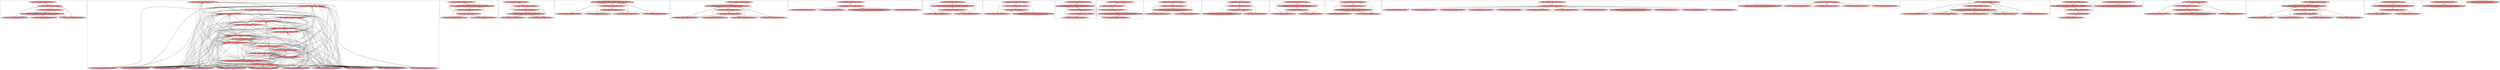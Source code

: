 
digraph G {



node1397->node1394 [ ]
node1289->node1290 [ ]
node1290->node1295 [ ]
node1290->node1281 [ ]
node1281->node1290 [ ]
node1297->node1278 [ ]
node1436->node1437 [ ]
node1292->node1278 [ ]
node1377->node1380 [ ]
node1380->node1377 [ ]
node1285->node1298 [ ]
node1324->node1322 [ ]
node1300->node1277 [ ]
node1380->node1382 [ ]
node1358->node1363 [ ]
node1286->node1297 [ ]
node1290->node1287 [ ]
node1275->node1290 [ ]
node1381->node1379 [ ]
node1276->node1297 [ ]
node1297->node1276 [ ]
node1326->node1324 [ ]
node1309->node1314 [ ]
node1324->node1326 [ ]
node1322->node1325 [ ]
node1325->node1322 [ ]
node1394->node1393 [ ]
node1393->node1394 [ ]
node1275->node1300 [ ]
node1287->node1285 [ ]
node1437->node1436 [ ]
node1294->node1286 [ ]
node1294->node1301 [ ]
node1278->node1294 [ ]
node1294->node1278 [ ]
node1404->node1402 [ ]
node1277->node1300 [ ]
node1294->node1289 [ ]
node1276->node1294 [ ]
node1294->node1276 [ ]
node1290->node1289 [ ]
node1290->node1291 [ ]
node1277->node1294 [ ]
node1294->node1277 [ ]
node1294->node1288 [ ]
node1288->node1294 [ ]
node1283->node1297 [ ]
node1297->node1283 [ ]
node1292->node1283 [ ]
node1283->node1294 [ ]
node1322->node1324 [ ]
node1390->node1389 [ ]
node1342->node1344 [ ]
node1314->node1309 [ ]
node1367->node1369 [ ]
node1288->node1290 [ ]
node1392->node1389 [ ]
node1429->node1427 [ ]
node1288->node1285 [ ]
node1295->node1294 [ ]
node1285->node1280 [ ]
node1382->node1380 [ ]
node1285->node1274 [ ]
node1297->node1289 [ ]
node1398->node1395 [ ]
node1291->node1302 [ ]
node1285->node1286 [ ]
node1286->node1285 [ ]
node1284->node1285 [ ]
node1294->node1299 [ ]
node1294->node1295 [ ]
node1301->node1302 [ ]
node1275->node1294 [ ]
node1301->node1293 [ ]
node1297->node1287 [ ]
node1274->node1296 [ ]
node1287->node1293 [ ]
node1379->node1381 [ ]
node1284->node1302 [ ]
node1376->node1372 [ ]
node1302->node1281 [ ]
node1402->node1404 [ ]
node1302->node1298 [ ]
node1292->node1277 [ ]
node1293->node1275 [ ]
node1362->node1363 [ ]
node1363->node1362 [ ]
node1400->node1404 [ ]
node1287->node1300 [ ]
node1316->node1317 [ ]
node1317->node1316 [ ]
node1275->node1302 [ ]
node1302->node1288 [ ]
node1302->node1279 [ ]
node1300->node1275 [ ]
node1279->node1302 [ ]
node1321->node1324 [ ]
node1427->node1429 [ ]
node1381->node1378 [ ]
node1396->node1394 [ ]
node1279->node1293 [ ]
node1294->node1274 [ ]
node1285->node1278 [ ]
node1399->node1398 [ ]
node1336->node1337 [ ]
node1337->node1336 [ ]
node1343->node1341 [ ]
node1294->node1281 [ ]
node1413->node1418 [ ]
node1280->node1296 [ ]
node1299->node1290 [ ]
node1335->node1338 [ ]
node1308->node1307 [ ]
node1283->node1290 [ ]
node1287->node1296 [ ]
node1301->node1290 [ ]
node1329->node1333 [ ]
node1329->node1328 [ ]
node1302->node1274 [ ]
node1293->node1274 [ ]
node1302->node1282 [ ]
node1359->node1363 [ ]
node1274->node1302 [ ]
node1386->node1385 [ ]
node1294->node1284 [ ]
node1385->node1386 [ ]
node1369->node1371 [ ]
node1294->node1282 [ ]
node1277->node1302 [ ]
node1338->node1337 [ ]
node1329->node1334 [ ]
node1334->node1329 [ ]
node1308->node1305 [ ]
node1286->node1302 [ ]
node1282->node1300 [ ]
node1290->node1301 [ ]
node1394->node1395 [ ]
node1293->node1280 [ ]
node1280->node1293 [ ]
node1296->node1283 [ ]
node1295->node1290 [ ]
node1415->node1418 [ ]
node1277->node1296 [ ]
node1296->node1277 [ ]
node1276->node1302 [ ]
node1289->node1302 [ ]
node1373->node1374 [ ]
node1374->node1373 [ ]
node1314->node1311 [ ]
node1293->node1287 [ ]
node1276->node1285 [ ]
node1311->node1314 [ ]
node1398->node1399 [ ]
node1375->node1373 [ ]
node1320->node1324 [ ]
node1324->node1320 [ ]
node1284->node1290 [ ]
node1388->node1392 [ ]
node1392->node1388 [ ]
node1302->node1280 [ ]
node1295->node1302 [ ]
node1376->node1375 [ ]
node1278->node1297 [ ]
node1324->node1321 [ ]
node1339->node1338 [ ]
node1338->node1339 [ ]
node1377->node1381 [ ]
node1310->node1314 [ ]
node1314->node1313 [ ]
node1298->node1302 [ ]
node1313->node1314 [ ]
node1321->node1325 [ ]
node1325->node1321 [ ]
node1418->node1425 [ ]
node1302->node1284 [ ]
node1287->node1294 [ ]
node1294->node1287 [ ]
node1388->node1390 [ ]
node1283->node1296 [ ]
node1278->node1302 [ ]
node1302->node1278 [ ]
node1294->node1291 [ ]
node1274->node1290 [ ]
node1285->node1299 [ ]
node1286->node1290 [ ]
node1290->node1282 [ ]
node1290->node1298 [ ]
node1293->node1278 [ ]
node1390->node1388 [ ]
node1276->node1292 [ ]
node1365->node1366 [ ]
node1389->node1390 [ ]
node1275->node1296 [ ]
node1296->node1275 [ ]
node1344->node1342 [ ]
node1336->node1335 [ ]
node1304->node1308 [ ]
node1281->node1294 [ ]
node1308->node1304 [ ]
node1279->node1297 [ ]
node1382->node1381 [ ]
node1297->node1279 [ ]
node1296->node1274 [ ]
node1298->node1296 [ ]
node1296->node1301 [ ]
node1301->node1296 [ ]
node1360->node1364 [ ]
node1287->node1302 [ ]
node1332->node1329 [ ]
node1289->node1294 [ ]
node1293->node1291 [ ]
node1291->node1293 [ ]
node1280->node1285 [ ]
node1278->node1296 [ ]
node1296->node1278 [ ]
node1371->node1369 [ ]
node1280->node1290 [ ]
node1438->node1435 [ ]
node1394->node1399 [ ]
node1274->node1294 [ ]
node1324->node1323 [ ]
node1298->node1300 [ ]
node1297->node1298 [ ]
node1281->node1292 [ ]
node1285->node1276 [ ]
node1274->node1297 [ ]
node1351->node1346 [ ]
node1302->node1301 [ ]
node1418->node1416 [ ]
node1393->node1398 [ ]
node1296->node1284 [ ]
node1281->node1302 [ ]
node1346->node1351 [ ]
node1330->node1329 [ ]
node1279->node1292 [ ]
node1275->node1292 [ ]
node1284->node1292 [ ]
node1405->node1409 [ ]
node1409->node1412 [ ]
node1290->node1280 [ ]
node1292->node1299 [ ]
node1294->node1280 [ ]
node1283->node1292 [ ]
node1279->node1285 [ ]
node1292->node1291 [ ]
node1408->node1407 [ ]
node1299->node1294 [ ]
node1288->node1302 [ ]
node1300->node1276 [ ]
node1299->node1292 [ ]
node1356->node1354 [ ]
node1292->node1289 [ ]
node1287->node1290 [ ]
node1363->node1361 [ ]
node1296->node1279 [ ]
node1308->node1306 [ ]
node1274->node1292 [ ]
node1297->node1275 [ ]
node1292->node1282 [ ]
node1282->node1292 [ ]
node1391->node1390 [ ]
node1280->node1292 [ ]
node1292->node1288 [ ]
node1288->node1292 [ ]
node1300->node1282 [ ]
node1331->node1330 [ ]
node1293->node1289 [ ]
node1300->node1280 [ ]
node1331->node1328 [ ]
node1375->node1376 [ ]
node1372->node1373 [ ]
node1406->node1409 [ ]
node1285->node1275 [ ]
node1292->node1276 [ ]
node1364->node1358 [ ]
node1292->node1274 [ ]
node1290->node1299 [ ]
node1292->node1284 [ ]
node1366->node1365 [ ]
node1364->node1357 [ ]
node1283->node1302 [ ]
node1298->node1292 [ ]
node1289->node1297 [ ]
node1300->node1284 [ ]
node1278->node1293 [ ]
node1408->node1412 [ ]
node1407->node1408 [ ]
node1279->node1294 [ ]
node1296->node1291 [ ]
node1408->node1411 [ ]
node1363->node1359 [ ]
node1410->node1408 [ ]
node1408->node1405 [ ]
node1408->node1406 [ ]
node1295->node1285 [ ]
node1423->node1418 [ ]
node1406->node1408 [ ]
node1282->node1290 [ ]
node1315->node1316 [ ]
node1290->node1283 [ ]
node1412->node1409 [ ]
node1289->node1300 [ ]
node1299->node1285 [ ]
node1289->node1293 [ ]
node1281->node1297 [ ]
node1394->node1397 [ ]
node1389->node1392 [ ]
node1372->node1376 [ ]
node1364->node1362 [ ]
node1431->node1430 [ ]
node1286->node1293 [ ]
node1290->node1288 [ ]
node1339->node1336 [ ]
node1277->node1285 [ ]
node1384->node1383 [ ]
node1323->node1324 [ ]
node1344->node1345 [ ]
node1432->node1433 [ ]
node1291->node1300 [ ]
node1314->node1310 [ ]
node1284->node1300 [ ]
node1390->node1391 [ ]
node1297->node1282 [ ]
node1381->node1382 [ ]
node1300->node1298 [ ]
node1409->node1411 [ ]
node1425->node1418 [ ]
node1300->node1289 [ ]
node1277->node1297 [ ]
node1295->node1300 [ ]
node1363->node1358 [ ]
node1348->node1349 [ ]
node1285->node1288 [ ]
node1291->node1294 [ ]
node1398->node1393 [ ]
node1401->node1403 [ ]
node1290->node1284 [ ]
node1357->node1364 [ ]
node1295->node1296 [ ]
node1285->node1295 [ ]
node1297->node1281 [ ]
node1291->node1290 [ ]
node1368->node1370 [ ]
node1435->node1437 [ ]
node1363->node1357 [ ]
node1301->node1294 [ ]
node1331->node1327 [ ]
node1395->node1394 [ ]
node1328->node1329 [ ]
node1291->node1297 [ ]
node1334->node1331 [ ]
node1290->node1274 [ ]
node1341->node1343 [ ]
node1331->node1334 [ ]
node1307->node1308 [ ]
node1318->node1319 [ ]
node1411->node1408 [ ]
node1280->node1302 [ ]
node1296->node1298 [ ]
node1280->node1300 [ ]
node1294->node1283 [ ]
node1292->node1281 [ ]
node1289->node1285 [ ]
node1352->node1353 [ ]
node1352->node1356 [ ]
node1403->node1402 [ ]
node1283->node1285 [ ]
node1400->node1403 [ ]
node1356->node1352 [ ]
node1439->node1437 [ ]
node1293->node1276 [ ]
node1369->node1368 [ ]
node1293->node1301 [ ]
node1438->node1436 [ ]
node1385->node1387 [ ]
node1404->node1401 [ ]
node1298->node1290 [ ]
node1294->node1298 [ ]
node1302->node1289 [ ]
node1437->node1435 [ ]
node1418->node1415 [ ]
node1276->node1300 [ ]
node1350->node1348 [ ]
node1300->node1291 [ ]
node1292->node1301 [ ]
node1293->node1279 [ ]
node1376->node1374 [ ]
node1367->node1370 [ ]
node1333->node1329 [ ]
node1291->node1292 [ ]
node1293->node1288 [ ]
node1286->node1294 [ ]
node1278->node1285 [ ]
node1363->node1360 [ ]
node1338->node1335 [ ]
node1299->node1300 [ ]
node1282->node1297 [ ]
node1437->node1439 [ ]
node1409->node1405 [ ]
node1301->node1300 [ ]
node1281->node1296 [ ]
node1371->node1370 [ ]
node1300->node1281 [ ]
node1279->node1300 [ ]
node1285->node1301 [ ]
node1370->node1367 [ ]
node1402->node1403 [ ]
node1370->node1371 [ ]
node1297->node1291 [ ]
node1302->node1276 [ ]
node1418->node1420 [ ]
node1403->node1401 [ ]
node1401->node1404 [ ]
node1290->node1275 [ ]
node1325->node1326 [ ]
node1297->node1288 [ ]
node1436->node1438 [ ]
node1275->node1297 [ ]
node1345->node1344 [ ]
node1298->node1294 [ ]
node1302->node1295 [ ]
node1349->node1351 [ ]
node1292->node1286 [ ]
node1411->node1409 [ ]
node1326->node1325 [ ]
node1287->node1292 [ ]
node1335->node1336 [ ]
node1331->node1333 [ ]
node1418->node1413 [ ]
node1291->node1296 [ ]
node1409->node1410 [ ]
node1433->node1432 [ ]
node1435->node1438 [ ]
node1327->node1331 [ ]
node1381->node1377 [ ]
node1274->node1285 [ ]
node1412->node1408 [ ]
node1387->node1385 [ ]
node1294->node1275 [ ]
node1288->node1300 [ ]
node1379->node1380 [ ]
node1316->node1315 [ ]
node1283->node1293 [ ]
node1434->node1438 [ ]
node1292->node1295 [ ]
node1380->node1378 [ ]
node1373->node1375 [ ]
node1281->node1300 [ ]
node1391->node1392 [ ]
node1297->node1284 [ ]
node1329->node1332 [ ]
node1438->node1434 [ ]
node1292->node1280 [ ]
node1410->node1409 [ ]
node1291->node1285 [ ]
node1305->node1308 [ ]
node1347->node1348 [ ]
node1351->node1349 [ ]
node1358->node1364 [ ]
node1438->node1439 [ ]
node1275->node1293 [ ]
node1295->node1292 [ ]
node1293->node1286 [ ]
node1418->node1422 [ ]
node1293->node1281 [ ]
node1288->node1297 [ ]
node1317->node1319 [ ]
node1353->node1355 [ ]
node1437->node1434 [ ]
node1280->node1297 [ ]
node1348->node1346 [ ]
node1289->node1292 [ ]
node1285->node1284 [ ]
node1348->node1347 [ ]
node1302->node1286 [ ]
node1325->node1320 [ ]
node1296->node1295 [ ]
node1360->node1363 [ ]
node1407->node1409 [ ]
node1297->node1280 [ ]
node1297->node1274 [ ]
node1408->node1410 [ ]
node1297->node1299 [ ]
node1300->node1287 [ ]
node1292->node1298 [ ]
node1302->node1275 [ ]
node1300->node1288 [ ]
node1354->node1356 [ ]
node1302->node1287 [ ]
node1331->node1332 [ ]
node1296->node1287 [ ]
node1345->node1343 [ ]
node1369->node1367 [ ]
node1299->node1297 [ ]
node1385->node1383 [ ]
node1284->node1294 [ ]
node1348->node1350 [ ]
node1312->node1314 [ ]
node1357->node1363 [ ]
node1290->node1276 [ ]
node1420->node1418 [ ]
node1320->node1325 [ ]
node1300->node1299 [ ]
node1346->node1348 [ ]
node1409->node1406 [ ]
node1350->node1351 [ ]
node1285->node1283 [ ]
node1361->node1363 [ ]
node1279->node1296 [ ]
node1297->node1301 [ ]
node1292->node1287 [ ]
node1285->node1287 [ ]
node1323->node1325 [ ]
node1295->node1293 [ ]
node1325->node1323 [ ]
node1281->node1285 [ ]
node1351->node1347 [ ]
node1341->node1344 [ ]
node1293->node1284 [ ]
node1303->node1308 [ ]
node1398->node1396 [ ]
node1430->node1428 [ ]
node1285->node1281 [ ]
node1396->node1398 [ ]
node1300->node1279 [ ]
node1297->node1295 [ ]
node1300->node1286 [ ]
node1300->node1278 [ ]
node1351->node1350 [ ]
node1328->node1331 [ ]
node1306->node1308 [ ]
node1364->node1360 [ ]
node1434->node1437 [ ]
node1332->node1331 [ ]
node1279->node1290 [ ]
node1285->node1279 [ ]
node1277->node1290 [ ]
node1290->node1279 [ ]
node1344->node1341 [ ]
node1275->node1285 [ ]
node1318->node1316 [ ]
node1299->node1302 [ ]
node1292->node1275 [ ]
node1308->node1303 [ ]
node1286->node1292 [ ]
node1329->node1327 [ ]
node1282->node1302 [ ]
node1276->node1290 [ ]
node1364->node1359 [ ]
node1431->node1429 [ ]
node1296->node1281 [ ]
node1417->node1418 [ ]
node1359->node1364 [ ]
node1429->node1431 [ ]
node1319->node1318 [ ]
node1290->node1277 [ ]
node1298->node1285 [ ]
node1277->node1293 [ ]
node1380->node1379 [ ]
node1293->node1277 [ ]
node1418->node1417 [ ]
node1281->node1293 [ ]
node1356->node1355 [ ]
node1319->node1317 [ ]
node1430->node1427 [ ]
node1284->node1293 [ ]
node1384->node1386 [ ]
node1287->node1297 [ ]
node1427->node1430 [ ]
node1296->node1299 [ ]
node1430->node1431 [ ]
node1336->node1339 [ ]
node1293->node1299 [ ]
node1386->node1384 [ ]
node1329->node1330 [ ]
node1302->node1299 [ ]
node1330->node1331 [ ]
node1353->node1352 [ ]
node1397->node1398 [ ]
node1288->node1293 [ ]
node1439->node1438 [ ]
node1296->node1276 [ ]
node1278->node1292 [ ]
node1299->node1293 [ ]
node1342->node1343 [ ]
node1337->node1338 [ ]
node1343->node1342 [ ]
node1293->node1295 [ ]
node1289->node1296 [ ]
node1296->node1280 [ ]
node1296->node1289 [ ]
node1274->node1293 [ ]
node1298->node1297 [ ]
node1282->node1293 [ ]
node1295->node1297 [ ]
node1293->node1282 [ ]
node1299->node1296 [ ]
node1298->node1293 [ ]
node1278->node1300 [ ]
node1361->node1364 [ ]
node1418->node1426 [ ]
node1293->node1298 [ ]
node1378->node1380 [ ]
node1428->node1429 [ ]
node1416->node1418 [ ]
node1429->node1428 [ ]
node1421->node1418 [ ]
node1286->node1300 [ ]
node1301->node1297 [ ]
node1293->node1283 [ ]
node1294->node1279 [ ]
node1297->node1286 [ ]
node1355->node1353 [ ]
node1286->node1296 [ ]
node1282->node1294 [ ]
node1362->node1364 [ ]
node1370->node1368 [ ]
node1353->node1354 [ ]
node1333->node1331 [ ]
node1354->node1353 [ ]
node1409->node1407 [ ]
node1355->node1356 [ ]
node1373->node1372 [ ]
node1364->node1361 [ ]
node1277->node1292 [ ]
node1347->node1351 [ ]
node1392->node1391 [ ]
node1428->node1430 [ ]
node1301->node1285 [ ]
node1395->node1398 [ ]
node1426->node1418 [ ]
node1300->node1301 [ ]
node1288->node1296 [ ]
node1280->node1294 [ ]
node1383->node1385 [ ]
node1296->node1288 [ ]
node1276->node1293 [ ]
node1419->node1418 [ ]
node1300->node1295 [ ]
node1418->node1419 [ ]
node1349->node1348 [ ]
node1383->node1384 [ ]
node1274->node1300 [ ]
node1418->node1421 [ ]
node1404->node1400 [ ]
node1414->node1418 [ ]
node1418->node1414 [ ]
node1278->node1290 [ ]
node1290->node1278 [ ]
node1302->node1291 [ ]
node1387->node1384 [ ]
node1384->node1387 [ ]
node1399->node1394 [ ]
node1343->node1345 [ ]
node1418->node1423 [ ]
node1422->node1418 [ ]
node1403->node1400 [ ]
node1424->node1418 [ ]
node1297->node1277 [ ]
node1398->node1397 [ ]
node1405->node1408 [ ]
node1418->node1424 [ ]
node1290->node1286 [ ]
node1368->node1369 [ ]
node1292->node1279 [ ]
node1285->node1291 [ ]
node1374->node1376 [ ]
node1285->node1277 [ ]
node1302->node1277 [ ]
node1282->node1285 [ ]
node1296->node1286 [ ]
node1394->node1396 [ ]
node1316->node1318 [ ]
node1284->node1296 [ ]
node1285->node1282 [ ]
node1296->node1282 [ ]
node1327->node1329 [ ]
node1300->node1283 [ ]
node1283->node1300 [ ]
node1378->node1381 [ ]
node1284->node1297 [ ]
node1276->node1296 [ ]
node1314->node1312 [ ]
node1300->node1274 [ ]
node1282->node1296 [ ]
node1302->node1283 [ ]
node1319->node1315 [ ]
node1285->node1289 [ ]
node1301->node1292 [ ]
node1315->node1319 [ ]


subgraph cluster24 {


node1439 [fillcolor=lightcoral,label="[173/182]  %88 = load i32, i32* %i142, align 4, !dbg !1574",shape=ellipse,style=filled ]
node1438 [fillcolor=lightcoral,label="[174/181]  store i32 0, i32* %i142, align 4, !dbg !1566",shape=ellipse,style=filled ]
node1437 [penwidth=3.0,fontsize=20,fillcolor=lightcoral,label="[172/183]  store i32 %inc156, i32* %i142, align 4, !dbg !1582",shape=ellipse,style=filled ]
node1436 [fillcolor=lightcoral,label="[177/178]  %92 = load i32, i32* %i142, align 4, !dbg !1577",shape=ellipse,style=filled ]
node1434 [fillcolor=lightcoral,label="[179/180]  %95 = load i32, i32* %i142, align 4, !dbg !1582",shape=ellipse,style=filled ]
node1435 [fillcolor=lightcoral,label="[175/176]  %86 = load i32, i32* %i142, align 4, !dbg !1568",shape=ellipse,style=filled ]



}

subgraph cluster22 {


node1431 [fillcolor=lightcoral,label="[249/256]  %22 = load i32, i32* %i28, align 4, !dbg !1398",shape=ellipse,style=filled ]
node1430 [penwidth=3.0,fontsize=20,fillcolor=lightcoral,label="[248/257]  store i32 0, i32* %i28, align 4, !dbg !1379",shape=ellipse,style=filled ]
node1429 [fillcolor=lightcoral,label="[250/255]  store i32 %inc44, i32* %i28, align 4, !dbg !1407",shape=ellipse,style=filled ]
node1427 [fillcolor=lightcoral,label="[253/254]  %26 = load i32, i32* %i28, align 4, !dbg !1407",shape=ellipse,style=filled ]
node1428 [fillcolor=lightcoral,label="[251/252]  %19 = load i32, i32* %i28, align 4, !dbg !1381",shape=ellipse,style=filled ]



}

subgraph cluster20 {


node1412 [fillcolor=lightcoral,label="[203/204]  %63 = load i32, i32* %j109, align 4, !dbg !1520",shape=ellipse,style=filled ]
node1411 [fillcolor=lightcoral,label="[207/208]  %77 = load i32, i32* %j109, align 4, !dbg !1536",shape=ellipse,style=filled ]
node1406 [fillcolor=lightcoral,label="[209/210]  %83 = load i32, i32* %j109, align 4, !dbg !1546",shape=ellipse,style=filled ]
node1405 [fillcolor=lightcoral,label="[211/212]  %82 = load i32, i32* %j109, align 4, !dbg !1541",shape=ellipse,style=filled ]
node1408 [fillcolor=lightcoral,label="[202/213]  store i32 0, i32* %j109, align 4, !dbg !1518",shape=ellipse,style=filled ]
node1407 [fillcolor=lightcoral,label="[201/214]  %67 = load i32, i32* %j109, align 4, !dbg !1527",shape=ellipse,style=filled ]
node1409 [penwidth=3.0,fontsize=20,fillcolor=lightcoral,label="[200/215]  store i32 %inc133, i32* %j109, align 4, !dbg !1546",shape=ellipse,style=filled ]
node1410 [fillcolor=lightcoral,label="[205/206]  %72 = load i32, i32* %j109, align 4, !dbg !1531",shape=ellipse,style=filled ]



}

subgraph cluster18 {


node1399 [fillcolor=lightcoral,label="[227/228]  %35 = load i32, i32* %i66, align 4, !dbg !1449",shape=ellipse,style=filled ]
node1395 [fillcolor=lightcoral,label="[221/232]  %39 = load i32, i32* %i66, align 4, !dbg !1473",shape=ellipse,style=filled ]
node1393 [fillcolor=lightcoral,label="[229/230]  %59 = load i32, i32* %i66, align 4, !dbg !1498",shape=ellipse,style=filled ]
node1394 [fillcolor=lightcoral,label="[222/231]  store i32 0, i32* %i66, align 4, !dbg !1447",shape=ellipse,style=filled ]
node1396 [fillcolor=lightcoral,label="[223/224]  %49 = load i32, i32* %i66, align 4, !dbg !1480",shape=ellipse,style=filled ]
node1397 [fillcolor=lightcoral,label="[225/226]  %54 = load i32, i32* %i66, align 4, !dbg !1489",shape=ellipse,style=filled ]
node1398 [penwidth=3.0,fontsize=20,fillcolor=lightcoral,label="[220/233]  store i32 %inc100, i32* %i66, align 4, !dbg !1498",shape=ellipse,style=filled ]



}

subgraph cluster16 {


node1387 [fillcolor=lightcoral,label="[1/8]  %121 = load i32, i32* %i203, align 4, !dbg !1664",shape=ellipse,style=filled ]
node1386 [fillcolor=lightcoral,label="[3/4]  %119 = load i32, i32* %i203, align 4, !dbg !1658",shape=ellipse,style=filled ]
node1383 [fillcolor=lightcoral,label="[5/6]  %124 = load i32, i32* %i203, align 4, !dbg !1667",shape=ellipse,style=filled ]
node1385 [penwidth=3.0,fontsize=20,fillcolor=lightcoral,label="[0/9]  store i32 %inc213, i32* %i203, align 4, !dbg !1667",shape=ellipse,style=filled ]
node1384 [fillcolor=lightcoral,label="[2/7]  store i32 0, i32* %i203, align 4, !dbg !1656",shape=ellipse,style=filled ]



}

subgraph cluster17 {


node1392 [fillcolor=lightcoral,label="[301/308]  store i32 0, i32* %i46, align 4, !dbg !1413",shape=ellipse,style=filled ]
node1391 [penwidth=3.0,fontsize=20,fillcolor=lightcoral,label="[300/309]  %34 = load i32, i32* %i46, align 4, !dbg !1441",shape=ellipse,style=filled ]
node1390 [fillcolor=lightcoral,label="[303/306]  store i32 %inc64, i32* %i46, align 4, !dbg !1441",shape=ellipse,style=filled ]
node1388 [fillcolor=lightcoral,label="[304/305]  %27 = load i32, i32* %i46, align 4, !dbg !1415",shape=ellipse,style=filled ]
node1389 [fillcolor=lightcoral,label="[302/307]  %30 = load i32, i32* %i46, align 4, !dbg !1432",shape=ellipse,style=filled ]



}

subgraph cluster4 {


node1326 [fillcolor=lightcoral,label="[241/242]  %36 = load i32, i32* %j70, align 4, !dbg !1458",shape=ellipse,style=filled ]
node1321 [fillcolor=lightcoral,label="[235/246]  %46 = load i32, i32* %j70, align 4, !dbg !1477",shape=ellipse,style=filled ]
node1320 [fillcolor=lightcoral,label="[243/244]  %58 = load i32, i32* %j70, align 4, !dbg !1493",shape=ellipse,style=filled ]
node1322 [fillcolor=lightcoral,label="[237/238]  %51 = load i32, i32* %j70, align 4, !dbg !1481",shape=ellipse,style=filled ]
node1323 [fillcolor=lightcoral,label="[239/240]  %56 = load i32, i32* %j70, align 4, !dbg !1490",shape=ellipse,style=filled ]
node1324 [penwidth=3.0,fontsize=20,fillcolor=lightcoral,label="[234/247]  store i32 %inc97, i32* %j70, align 4, !dbg !1493",shape=ellipse,style=filled ]
node1325 [fillcolor=lightcoral,label="[236/245]  store i32 0, i32* %j70, align 4, !dbg !1456",shape=ellipse,style=filled ]



}

subgraph cluster3 {


node1319 [fillcolor=lightcoral,label="[281/288]  store i32 0, i32* %j, align 4, !dbg !1388",shape=ellipse,style=filled ]
node1318 [fillcolor=lightcoral,label="[282/287]  %24 = load i32, i32* %j, align 4, !dbg !1399",shape=ellipse,style=filled ]
node1317 [penwidth=3.0,fontsize=20,fillcolor=lightcoral,label="[280/289]  %20 = load i32, i32* %j, align 4, !dbg !1390",shape=ellipse,style=filled ]
node1315 [fillcolor=lightcoral,label="[284/285]  %25 = load i32, i32* %j, align 4, !dbg !1402",shape=ellipse,style=filled ]
node1316 [fillcolor=lightcoral,label="[283/286]  store i32 %inc41, i32* %j, align 4, !dbg !1402",shape=ellipse,style=filled ]



}

subgraph cluster2 {


node1314 [fillcolor=lightcoral,label="[119/128]  store i32** %0, i32*** %a, align 8, !dbg !1305",shape=ellipse,style=filled ]
node1311 [fillcolor=lightcoral,label="[120/121]  %21 = load i32**, i32*** %a, align 8, !dbg !1397",shape=ellipse,style=filled ]
node1309 [fillcolor=lightcoral,label="[124/125]  %38 = load i32**, i32*** %a, align 8, !dbg !1471",shape=ellipse,style=filled ]
node1313 [penwidth=3.0,fontsize=20,fillcolor=lightcoral,label="[118/129]  %109 = load i32**, i32*** %a, align 8, !dbg !1633",shape=ellipse,style=filled ]
node1312 [fillcolor=lightcoral,label="[126/127]  %104 = load i32**, i32*** %a, align 8, !dbg !1624",shape=ellipse,style=filled ]
node1310 [fillcolor=lightcoral,label="[122/123]  %3 = load i32**, i32*** %a, align 8, !dbg !1316",shape=ellipse,style=filled ]



}

subgraph cluster1 {


node1308 [fillcolor=lightcoral,label="[97/106]  store i32** %6, i32*** %b, align 8, !dbg !1327",shape=ellipse,style=filled ]
node1307 [penwidth=3.0,fontsize=20,fillcolor=lightcoral,label="[96/107]  %117 = load i32**, i32*** %b, align 8, !dbg !1652",shape=ellipse,style=filled ]
node1306 [fillcolor=lightcoral,label="[102/103]  %43 = load i32**, i32*** %b, align 8, !dbg !1475",shape=ellipse,style=filled ]
node1305 [fillcolor=lightcoral,label="[104/105]  %112 = load i32**, i32*** %b, align 8, !dbg !1643",shape=ellipse,style=filled ]
node1303 [fillcolor=lightcoral,label="[100/101]  %9 = load i32**, i32*** %b, align 8, !dbg !1338",shape=ellipse,style=filled ]
node1304 [fillcolor=lightcoral,label="[98/99]  %29 = load i32**, i32*** %b, align 8, !dbg !1431",shape=ellipse,style=filled ]



}

subgraph cluster12 {


node1366 [penwidth=3.0,fontsize=20,fillcolor=lightcoral,label="[168/171]  %98 = load i32, i32* %arrayidx162, align 4, !dbg !1593",shape=ellipse,style=filled ]
node1365 [fillcolor=lightcoral,label="[169/170]  store i32 %call102, i32* %arrayidx104, align 4, !dbg !1506",shape=ellipse,style=filled ]



}

subgraph cluster5 {


node1328 [fillcolor=lightcoral,label="[141/154]  %61 = load i32, i32* %expn, align 4, !dbg !1504",shape=ellipse,style=filled ]
node1327 [fillcolor=lightcoral,label="[149/150]  %97 = load i32, i32* %expn, align 4, !dbg !1591",shape=ellipse,style=filled ]
node1333 [fillcolor=lightcoral,label="[151/152]  %100 = load i32, i32* %expn, align 4, !dbg !1600",shape=ellipse,style=filled ]
node1330 [fillcolor=lightcoral,label="[143/144]  %18 = load i32, i32* %expn, align 4, !dbg !1372",shape=ellipse,style=filled ]
node1329 [fillcolor=lightcoral,label="[142/153]  store i32 0, i32* %expn, align 4, !dbg !1370",shape=ellipse,style=filled ]
node1331 [penwidth=3.0,fontsize=20,fillcolor=lightcoral,label="[140/155]  store i32 %inc174, i32* %expn, align 4, !dbg !1612",shape=ellipse,style=filled ]
node1334 [fillcolor=lightcoral,label="[147/148]  %102 = load i32, i32* %expn, align 4, !dbg !1612",shape=ellipse,style=filled ]
node1332 [fillcolor=lightcoral,label="[145/146]  %101 = load i32, i32* %expn, align 4, !dbg !1607",shape=ellipse,style=filled ]



}

subgraph cluster0 {


node1301 [fillcolor=lightcoral,label="[24/53]  %55 = load i32*, i32** %arrayidx93, align 8, !dbg !1488",shape=ellipse,style=filled ]
node1300 [fillcolor=lightcoral,label="[27/50]  store i32 %73, i32* %arrayidx125, align 4, !dbg !1537",shape=ellipse,style=filled ]
node1299 [fillcolor=lightcoral,label="[22/55]  %81 = load i32*, i32** %arrayidx127, align 8, !dbg !1539",shape=ellipse,style=filled ]
node1302 [fillcolor=lightcoral,label="[23/54]  store i32* %8, i32** %arrayidx10, align 8, !dbg !1340",shape=ellipse,style=filled ]
node1298 [fillcolor=lightcoral,label="[20/57]  %57 = load i32, i32* %arrayidx95, align 4, !dbg !1491",shape=ellipse,style=filled ]
node1297 [fillcolor=lightcoral,label="[21/56]  store i32 %78, i32* %arrayidx131, align 4, !dbg !1544",shape=ellipse,style=filled ]
node1294 [fillcolor=lightcoral,label="[13/64]  store i32 %rem55, i32* %arrayidx59, align 4, !dbg !1434",shape=ellipse,style=filled ]
node1292 [fillcolor=lightcoral,label="[25/52]  store i32 %add, i32* %arrayidx95, align 4, !dbg !1491",shape=ellipse,style=filled ]
node1296 [fillcolor=lightcoral,label="[19/58]  store i32* %2, i32** %arrayidx, align 8, !dbg !1318",shape=ellipse,style=filled ]
node1295 [fillcolor=lightcoral,label="[18/59]  %68 = load i32, i32* %arrayidx116, align 4, !dbg !1524",shape=ellipse,style=filled ]
node1291 [fillcolor=lightcoral,label="[16/61]  %71 = load i32*, i32** %arrayidx118, align 8, !dbg !1529",shape=ellipse,style=filled ]
node1290 [fillcolor=lightcoral,label="[11/66]  store i32 %mul, i32* %arrayidx88, align 4, !dbg !1482",shape=ellipse,style=filled ]
node1293 [fillcolor=lightcoral,label="[17/60]  store i32* %14, i32** %arrayidx21, align 8, !dbg !1362",shape=ellipse,style=filled ]
node1279 [fillcolor=lightcoral,label="[36/37]  %23 = load i32*, i32** %arrayidx37, align 8, !dbg !1397",shape=ellipse,style=filled ]
node1278 [fillcolor=lightcoral,label="[38/39]  %50 = load i32*, i32** %arrayidx86, align 8, !dbg !1479",shape=ellipse,style=filled ]
node1283 [fillcolor=lightcoral,label="[28/29]  %31 = load i32*, i32** %arrayidx57, align 8, !dbg !1431",shape=ellipse,style=filled ]
node1277 [fillcolor=lightcoral,label="[40/41]  %42 = load i32, i32* %arrayidx80, align 4, !dbg !1471",shape=ellipse,style=filled ]
node1288 [penwidth=3.0,fontsize=20,fillcolor=lightcoral,label="[10/67]  %122 = load i32*, i32** %arrayidx208, align 8, !dbg !1662",shape=ellipse,style=filled ]
node1276 [fillcolor=lightcoral,label="[44/45]  %47 = load i32, i32* %arrayidx84, align 4, !dbg !1475",shape=ellipse,style=filled ]
node1281 [fillcolor=lightcoral,label="[32/33]  %66 = load i32*, i32** %arrayidx114, align 8, !dbg !1524",shape=ellipse,style=filled ]
node1274 [fillcolor=lightcoral,label="[48/49]  %93 = load i32*, i32** %arrayidx152, align 8, !dbg !1576",shape=ellipse,style=filled ]
node1275 [fillcolor=lightcoral,label="[46/47]  %45 = load i32*, i32** %arrayidx82, align 8, !dbg !1475",shape=ellipse,style=filled ]
node1280 [fillcolor=lightcoral,label="[34/35]  %114 = load i32*, i32** %arrayidx193, align 8, !dbg !1643",shape=ellipse,style=filled ]
node1284 [fillcolor=lightcoral,label="[26/51]  %73 = load i32, i32* %arrayidx121, align 4, !dbg !1529",shape=ellipse,style=filled ]
node1286 [fillcolor=lightcoral,label="[14/63]  %76 = load i32*, i32** %arrayidx123, align 8, !dbg !1534",shape=ellipse,style=filled ]
node1287 [fillcolor=lightcoral,label="[42/43]  %40 = load i32*, i32** %arrayidx78, align 8, !dbg !1471",shape=ellipse,style=filled ]
node1282 [fillcolor=lightcoral,label="[30/31]  %106 = load i32*, i32** %arrayidx181, align 8, !dbg !1624",shape=ellipse,style=filled ]
node1285 [fillcolor=lightcoral,label="[15/62]  store i32 %rem, i32* %arrayidx39, align 4, !dbg !1400",shape=ellipse,style=filled ]
node1289 [fillcolor=lightcoral,label="[12/65]  %89 = load i32*, i32** %arrayidx147, align 8, !dbg !1572",shape=ellipse,style=filled ]



}

subgraph cluster6 {


node1339 [fillcolor=lightcoral,label="[311/318]  %10 = load i32, i32* %i4, align 4, !dbg !1339",shape=ellipse,style=filled ]
node1338 [penwidth=3.0,fontsize=20,fillcolor=lightcoral,label="[310/319]  store i32 0, i32* %i4, align 4, !dbg !1330",shape=ellipse,style=filled ]
node1337 [fillcolor=lightcoral,label="[313/314]  %7 = load i32, i32* %i4, align 4, !dbg !1332",shape=ellipse,style=filled ]
node1335 [fillcolor=lightcoral,label="[315/316]  %11 = load i32, i32* %i4, align 4, !dbg !1342",shape=ellipse,style=filled ]
node1336 [fillcolor=lightcoral,label="[312/317]  store i32 %inc12, i32* %i4, align 4, !dbg !1342",shape=ellipse,style=filled ]



}

subgraph cluster14 {


node1375 [fillcolor=lightcoral,label="[292/297]  %1 = load i32, i32* %i, align 4, !dbg !1310",shape=ellipse,style=filled ]
node1374 [penwidth=3.0,fontsize=20,fillcolor=lightcoral,label="[290/299]  %4 = load i32, i32* %i, align 4, !dbg !1317",shape=ellipse,style=filled ]
node1372 [fillcolor=lightcoral,label="[294/295]  %5 = load i32, i32* %i, align 4, !dbg !1320",shape=ellipse,style=filled ]
node1376 [fillcolor=lightcoral,label="[291/298]  store i32 0, i32* %i, align 4, !dbg !1308",shape=ellipse,style=filled ]
node1373 [fillcolor=lightcoral,label="[293/296]  store i32 %inc, i32* %i, align 4, !dbg !1320",shape=ellipse,style=filled ]



}

subgraph cluster7 {


node1340 [penwidth=3.0,fontsize=20,fillcolor=lightcoral,label="[330/331]  store i32 0, i32* %retval, align 4",shape=ellipse,style=filled ]



}

subgraph cluster23 {


node1433 [penwidth=3.0,fontsize=20,fillcolor=lightcoral,label="[216/219]  %78 = load i32, i32* %tmp, align 4, !dbg !1538",shape=ellipse,style=filled ]
node1432 [fillcolor=lightcoral,label="[217/218]  store i32 %68, i32* %tmp, align 4, !dbg !1528",shape=ellipse,style=filled ]



}

subgraph cluster8 {


node1345 [fillcolor=lightcoral,label="[321/328]  %32 = load i32, i32* %j50, align 4, !dbg !1433",shape=ellipse,style=filled ]
node1344 [penwidth=3.0,fontsize=20,fillcolor=lightcoral,label="[320/329]  store i32 0, i32* %j50, align 4, !dbg !1422",shape=ellipse,style=filled ]
node1343 [fillcolor=lightcoral,label="[322/327]  store i32 %inc61, i32* %j50, align 4, !dbg !1436",shape=ellipse,style=filled ]
node1341 [fillcolor=lightcoral,label="[323/324]  %28 = load i32, i32* %j50, align 4, !dbg !1424",shape=ellipse,style=filled ]
node1342 [fillcolor=lightcoral,label="[325/326]  %33 = load i32, i32* %j50, align 4, !dbg !1436",shape=ellipse,style=filled ]



}

subgraph cluster21 {


node1426 [fillcolor=lightcoral,label="[72/73]  %99 = load i32**, i32*** %c, align 8, !dbg !1594",shape=ellipse,style=filled ]
node1423 [fillcolor=lightcoral,label="[78/79]  %74 = load i32**, i32*** %c, align 8, !dbg !1534",shape=ellipse,style=filled ]
node1422 [fillcolor=lightcoral,label="[74/75]  %69 = load i32**, i32*** %c, align 8, !dbg !1529",shape=ellipse,style=filled ]
node1421 [penwidth=3.0,fontsize=20,fillcolor=lightcoral,label="[68/95]  %120 = load i32**, i32*** %c, align 8, !dbg !1662",shape=ellipse,style=filled ]
node1420 [fillcolor=lightcoral,label="[82/83]  %53 = load i32**, i32*** %c, align 8, !dbg !1488",shape=ellipse,style=filled ]
node1424 [fillcolor=lightcoral,label="[76/77]  %60 = load i32**, i32*** %c, align 8, !dbg !1502",shape=ellipse,style=filled ]
node1419 [fillcolor=lightcoral,label="[84/85]  %87 = load i32**, i32*** %c, align 8, !dbg !1572",shape=ellipse,style=filled ]
node1414 [fillcolor=lightcoral,label="[88/89]  %79 = load i32**, i32*** %c, align 8, !dbg !1539",shape=ellipse,style=filled ]
node1425 [fillcolor=lightcoral,label="[70/71]  %64 = load i32**, i32*** %c, align 8, !dbg !1524",shape=ellipse,style=filled ]
node1415 [fillcolor=lightcoral,label="[86/87]  %48 = load i32**, i32*** %c, align 8, !dbg !1479",shape=ellipse,style=filled ]
node1413 [fillcolor=lightcoral,label="[92/93]  %125 = load i32**, i32*** %c, align 8, !dbg !1671",shape=ellipse,style=filled ]
node1417 [fillcolor=lightcoral,label="[90/91]  %91 = load i32**, i32*** %c, align 8, !dbg !1576",shape=ellipse,style=filled ]
node1416 [fillcolor=lightcoral,label="[80/81]  %15 = load i32**, i32*** %c, align 8, !dbg !1360",shape=ellipse,style=filled ]
node1418 [fillcolor=lightcoral,label="[69/94]  store i32** %12, i32*** %c, align 8, !dbg !1349",shape=ellipse,style=filled ]



}

subgraph cluster9 {


node1349 [fillcolor=lightcoral,label="[158/165]  %90 = load i32, i32* %j138, align 4, !dbg !1575",shape=ellipse,style=filled ]
node1348 [fillcolor=lightcoral,label="[159/164]  store i32 %inc159, i32* %j138, align 4, !dbg !1587",shape=ellipse,style=filled ]
node1351 [fillcolor=lightcoral,label="[157/166]  store i32 0, i32* %j138, align 4, !dbg !1557",shape=ellipse,style=filled ]
node1346 [fillcolor=lightcoral,label="[162/163]  %94 = load i32, i32* %j138, align 4, !dbg !1579",shape=ellipse,style=filled ]
node1350 [penwidth=3.0,fontsize=20,fillcolor=lightcoral,label="[156/167]  %96 = load i32, i32* %j138, align 4, !dbg !1587",shape=ellipse,style=filled ]
node1347 [fillcolor=lightcoral,label="[160/161]  %85 = load i32, i32* %j138, align 4, !dbg !1559",shape=ellipse,style=filled ]



}

subgraph cluster19 {


node1402 [penwidth=3.0,fontsize=20,fillcolor=lightcoral,label="[108/117]  %111 = load i32, i32* %i188, align 4, !dbg !1639",shape=ellipse,style=filled ]
node1404 [fillcolor=lightcoral,label="[109/116]  store i32 0, i32* %i188, align 4, !dbg !1637",shape=ellipse,style=filled ]
node1403 [fillcolor=lightcoral,label="[111/114]  store i32 %inc198, i32* %i188, align 4, !dbg !1648",shape=ellipse,style=filled ]
node1400 [fillcolor=lightcoral,label="[112/113]  %116 = load i32, i32* %i188, align 4, !dbg !1648",shape=ellipse,style=filled ]
node1401 [fillcolor=lightcoral,label="[110/115]  %113 = load i32, i32* %i188, align 4, !dbg !1645",shape=ellipse,style=filled ]



}

subgraph cluster10 {


node1354 [penwidth=3.0,fontsize=20,fillcolor=lightcoral,label="[258/267]  %13 = load i32, i32* %i15, align 4, !dbg !1354",shape=ellipse,style=filled ]
node1355 [fillcolor=lightcoral,label="[260/265]  %16 = load i32, i32* %i15, align 4, !dbg !1361",shape=ellipse,style=filled ]
node1352 [fillcolor=lightcoral,label="[262/263]  %17 = load i32, i32* %i15, align 4, !dbg !1364",shape=ellipse,style=filled ]
node1356 [fillcolor=lightcoral,label="[259/266]  store i32 0, i32* %i15, align 4, !dbg !1352",shape=ellipse,style=filled ]
node1353 [fillcolor=lightcoral,label="[261/264]  store i32 %inc23, i32* %i15, align 4, !dbg !1364",shape=ellipse,style=filled ]



}

subgraph cluster11 {


node1364 [fillcolor=lightcoral,label="[186/197]  store i32 0, i32* %i105, align 4, !dbg !1509",shape=ellipse,style=filled ]
node1363 [penwidth=3.0,fontsize=20,fillcolor=lightcoral,label="[184/199]  store i32 %inc136, i32* %i105, align 4, !dbg !1551",shape=ellipse,style=filled ]
node1358 [fillcolor=lightcoral,label="[193/194]  %62 = load i32, i32* %i105, align 4, !dbg !1511",shape=ellipse,style=filled ]
node1359 [fillcolor=lightcoral,label="[187/188]  %70 = load i32, i32* %i105, align 4, !dbg !1530",shape=ellipse,style=filled ]
node1357 [fillcolor=lightcoral,label="[195/196]  %80 = load i32, i32* %i105, align 4, !dbg !1540",shape=ellipse,style=filled ]
node1361 [fillcolor=lightcoral,label="[189/190]  %75 = load i32, i32* %i105, align 4, !dbg !1535",shape=ellipse,style=filled ]
node1360 [fillcolor=lightcoral,label="[185/198]  %65 = load i32, i32* %i105, align 4, !dbg !1526",shape=ellipse,style=filled ]
node1362 [fillcolor=lightcoral,label="[191/192]  %84 = load i32, i32* %i105, align 4, !dbg !1551",shape=ellipse,style=filled ]



}

subgraph cluster13 {


node1371 [fillcolor=lightcoral,label="[131/138]  %105 = load i32, i32* %i176, align 4, !dbg !1626",shape=ellipse,style=filled ]
node1370 [penwidth=3.0,fontsize=20,fillcolor=lightcoral,label="[130/139]  store i32 %inc183, i32* %i176, align 4, !dbg !1629",shape=ellipse,style=filled ]
node1369 [fillcolor=lightcoral,label="[132/137]  store i32 0, i32* %i176, align 4, !dbg !1618",shape=ellipse,style=filled ]
node1367 [fillcolor=lightcoral,label="[135/136]  %108 = load i32, i32* %i176, align 4, !dbg !1629",shape=ellipse,style=filled ]
node1368 [fillcolor=lightcoral,label="[133/134]  %103 = load i32, i32* %i176, align 4, !dbg !1620",shape=ellipse,style=filled ]



}

subgraph cluster15 {


node1382 [fillcolor=lightcoral,label="[269/278]  %41 = load i32, i32* %k, align 4, !dbg !1474",shape=ellipse,style=filled ]
node1380 [fillcolor=lightcoral,label="[270/277]  store i32 %inc90, i32* %k, align 4, !dbg !1484",shape=ellipse,style=filled ]
node1381 [penwidth=3.0,fontsize=20,fillcolor=lightcoral,label="[268/279]  store i32 0, i32* %k, align 4, !dbg !1465",shape=ellipse,style=filled ]
node1379 [fillcolor=lightcoral,label="[275/276]  %52 = load i32, i32* %k, align 4, !dbg !1484",shape=ellipse,style=filled ]
node1377 [fillcolor=lightcoral,label="[273/274]  %44 = load i32, i32* %k, align 4, !dbg !1476",shape=ellipse,style=filled ]
node1378 [fillcolor=lightcoral,label="[271/272]  %37 = load i32, i32* %k, align 4, !dbg !1467",shape=ellipse,style=filled ]



}

}
